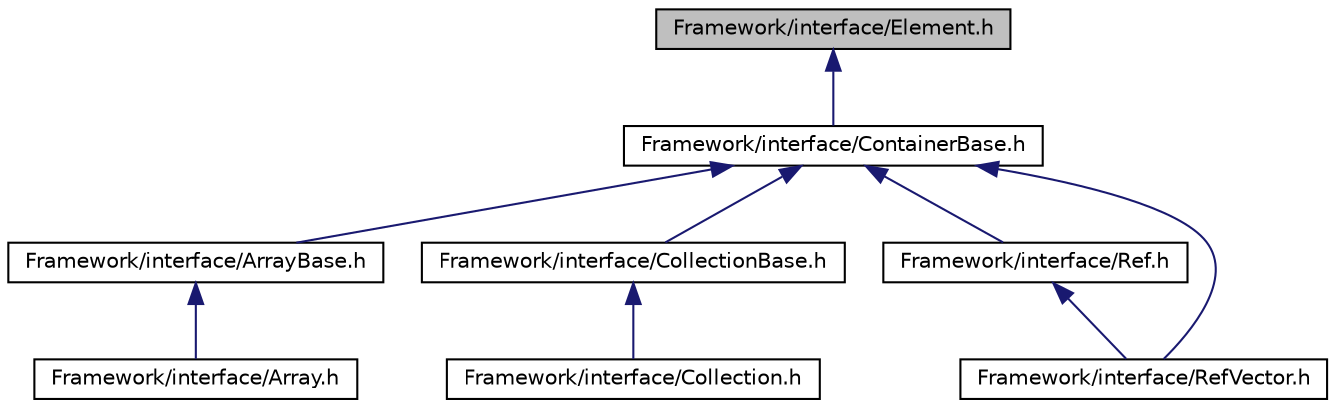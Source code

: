 digraph G
{
  edge [fontname="Helvetica",fontsize="10",labelfontname="Helvetica",labelfontsize="10"];
  node [fontname="Helvetica",fontsize="10",shape=record];
  Node1 [label="Framework/interface/Element.h",height=0.2,width=0.4,color="black", fillcolor="grey75", style="filled" fontcolor="black"];
  Node1 -> Node2 [dir=back,color="midnightblue",fontsize="10",style="solid"];
  Node2 [label="Framework/interface/ContainerBase.h",height=0.2,width=0.4,color="black", fillcolor="white", style="filled",URL="$ContainerBase_8h.html"];
  Node2 -> Node3 [dir=back,color="midnightblue",fontsize="10",style="solid"];
  Node3 [label="Framework/interface/ArrayBase.h",height=0.2,width=0.4,color="black", fillcolor="white", style="filled",URL="$ArrayBase_8h.html"];
  Node3 -> Node4 [dir=back,color="midnightblue",fontsize="10",style="solid"];
  Node4 [label="Framework/interface/Array.h",height=0.2,width=0.4,color="black", fillcolor="white", style="filled",URL="$Array_8h.html"];
  Node2 -> Node5 [dir=back,color="midnightblue",fontsize="10",style="solid"];
  Node5 [label="Framework/interface/CollectionBase.h",height=0.2,width=0.4,color="black", fillcolor="white", style="filled",URL="$CollectionBase_8h.html"];
  Node5 -> Node6 [dir=back,color="midnightblue",fontsize="10",style="solid"];
  Node6 [label="Framework/interface/Collection.h",height=0.2,width=0.4,color="black", fillcolor="white", style="filled",URL="$Collection_8h.html"];
  Node2 -> Node7 [dir=back,color="midnightblue",fontsize="10",style="solid"];
  Node7 [label="Framework/interface/Ref.h",height=0.2,width=0.4,color="black", fillcolor="white", style="filled",URL="$Ref_8h.html"];
  Node7 -> Node8 [dir=back,color="midnightblue",fontsize="10",style="solid"];
  Node8 [label="Framework/interface/RefVector.h",height=0.2,width=0.4,color="black", fillcolor="white", style="filled",URL="$RefVector_8h.html"];
  Node2 -> Node8 [dir=back,color="midnightblue",fontsize="10",style="solid"];
}
